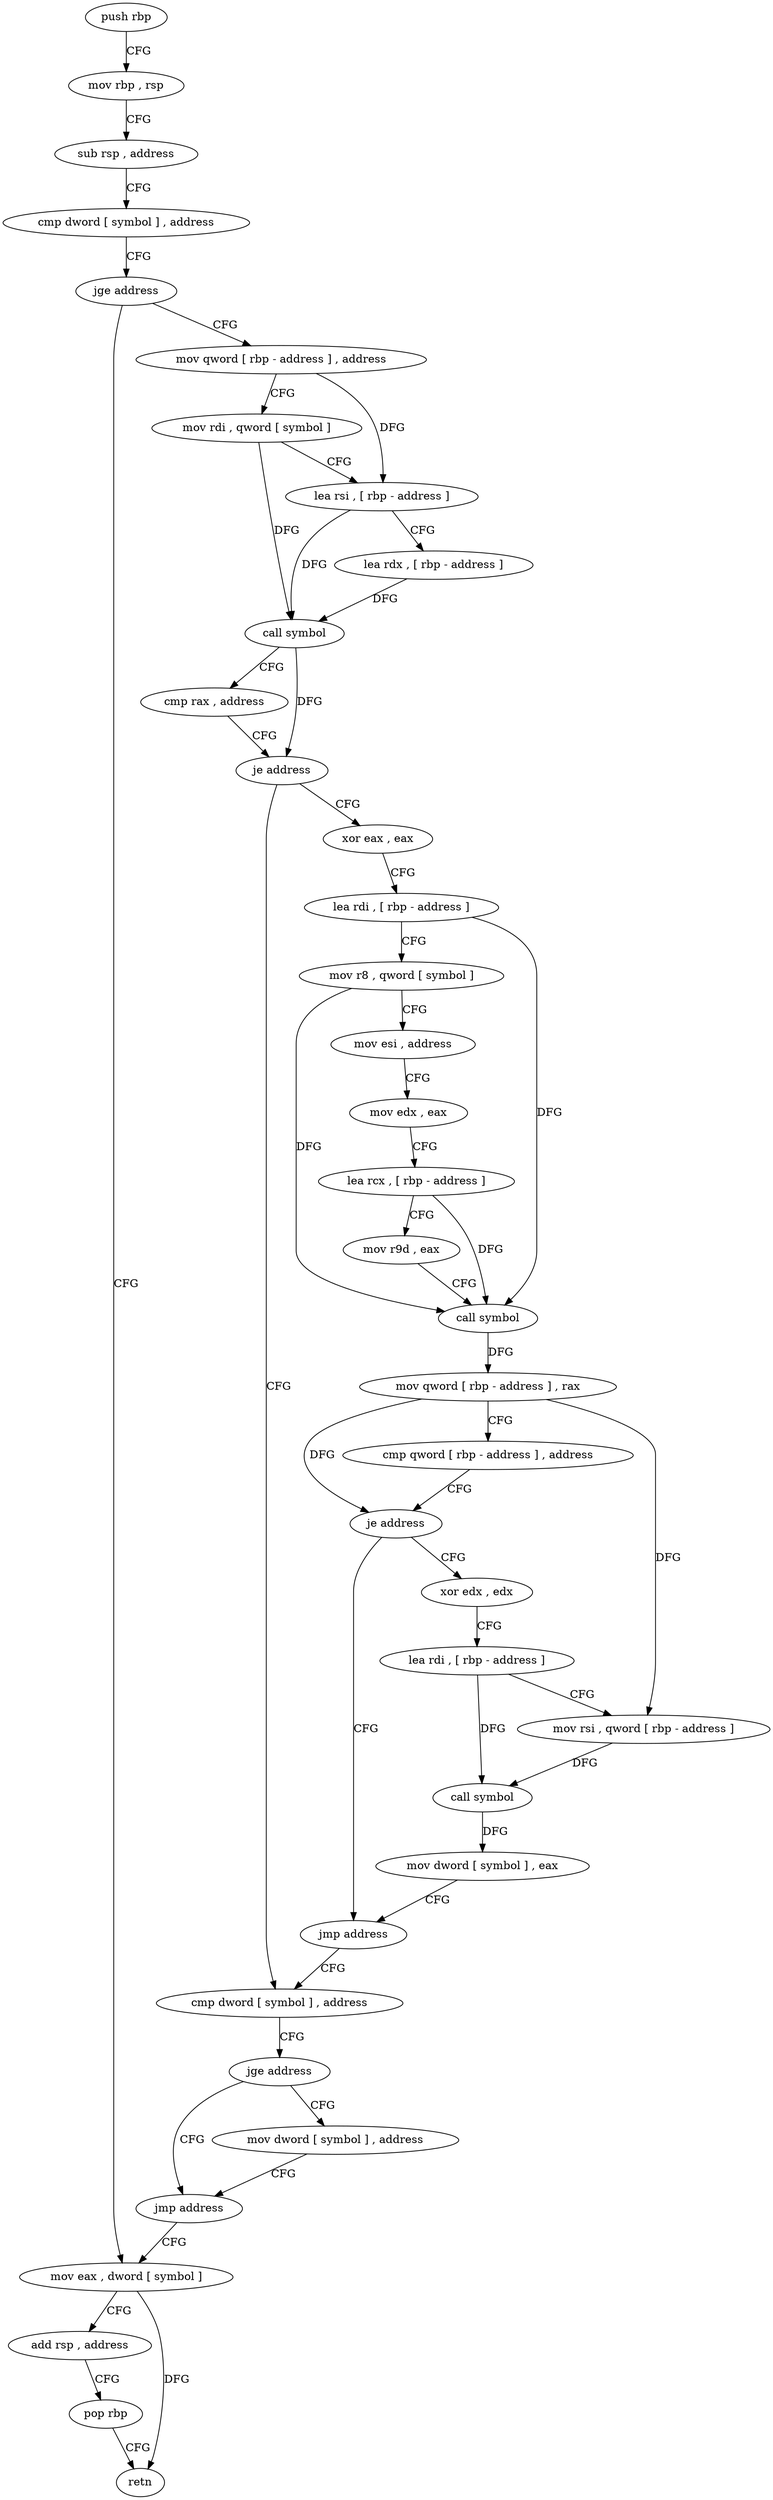 digraph "func" {
"4252240" [label = "push rbp" ]
"4252241" [label = "mov rbp , rsp" ]
"4252244" [label = "sub rsp , address" ]
"4252251" [label = "cmp dword [ symbol ] , address" ]
"4252259" [label = "jge address" ]
"4252424" [label = "mov eax , dword [ symbol ]" ]
"4252265" [label = "mov qword [ rbp - address ] , address" ]
"4252431" [label = "add rsp , address" ]
"4252438" [label = "pop rbp" ]
"4252439" [label = "retn" ]
"4252273" [label = "mov rdi , qword [ symbol ]" ]
"4252281" [label = "lea rsi , [ rbp - address ]" ]
"4252285" [label = "lea rdx , [ rbp - address ]" ]
"4252289" [label = "call symbol" ]
"4252294" [label = "cmp rax , address" ]
"4252298" [label = "je address" ]
"4252394" [label = "cmp dword [ symbol ] , address" ]
"4252304" [label = "xor eax , eax" ]
"4252402" [label = "jge address" ]
"4252419" [label = "jmp address" ]
"4252408" [label = "mov dword [ symbol ] , address" ]
"4252306" [label = "lea rdi , [ rbp - address ]" ]
"4252313" [label = "mov r8 , qword [ symbol ]" ]
"4252321" [label = "mov esi , address" ]
"4252326" [label = "mov edx , eax" ]
"4252328" [label = "lea rcx , [ rbp - address ]" ]
"4252332" [label = "mov r9d , eax" ]
"4252335" [label = "call symbol" ]
"4252340" [label = "mov qword [ rbp - address ] , rax" ]
"4252347" [label = "cmp qword [ rbp - address ] , address" ]
"4252355" [label = "je address" ]
"4252389" [label = "jmp address" ]
"4252361" [label = "xor edx , edx" ]
"4252363" [label = "lea rdi , [ rbp - address ]" ]
"4252370" [label = "mov rsi , qword [ rbp - address ]" ]
"4252377" [label = "call symbol" ]
"4252382" [label = "mov dword [ symbol ] , eax" ]
"4252240" -> "4252241" [ label = "CFG" ]
"4252241" -> "4252244" [ label = "CFG" ]
"4252244" -> "4252251" [ label = "CFG" ]
"4252251" -> "4252259" [ label = "CFG" ]
"4252259" -> "4252424" [ label = "CFG" ]
"4252259" -> "4252265" [ label = "CFG" ]
"4252424" -> "4252431" [ label = "CFG" ]
"4252424" -> "4252439" [ label = "DFG" ]
"4252265" -> "4252273" [ label = "CFG" ]
"4252265" -> "4252281" [ label = "DFG" ]
"4252431" -> "4252438" [ label = "CFG" ]
"4252438" -> "4252439" [ label = "CFG" ]
"4252273" -> "4252281" [ label = "CFG" ]
"4252273" -> "4252289" [ label = "DFG" ]
"4252281" -> "4252285" [ label = "CFG" ]
"4252281" -> "4252289" [ label = "DFG" ]
"4252285" -> "4252289" [ label = "DFG" ]
"4252289" -> "4252294" [ label = "CFG" ]
"4252289" -> "4252298" [ label = "DFG" ]
"4252294" -> "4252298" [ label = "CFG" ]
"4252298" -> "4252394" [ label = "CFG" ]
"4252298" -> "4252304" [ label = "CFG" ]
"4252394" -> "4252402" [ label = "CFG" ]
"4252304" -> "4252306" [ label = "CFG" ]
"4252402" -> "4252419" [ label = "CFG" ]
"4252402" -> "4252408" [ label = "CFG" ]
"4252419" -> "4252424" [ label = "CFG" ]
"4252408" -> "4252419" [ label = "CFG" ]
"4252306" -> "4252313" [ label = "CFG" ]
"4252306" -> "4252335" [ label = "DFG" ]
"4252313" -> "4252321" [ label = "CFG" ]
"4252313" -> "4252335" [ label = "DFG" ]
"4252321" -> "4252326" [ label = "CFG" ]
"4252326" -> "4252328" [ label = "CFG" ]
"4252328" -> "4252332" [ label = "CFG" ]
"4252328" -> "4252335" [ label = "DFG" ]
"4252332" -> "4252335" [ label = "CFG" ]
"4252335" -> "4252340" [ label = "DFG" ]
"4252340" -> "4252347" [ label = "CFG" ]
"4252340" -> "4252355" [ label = "DFG" ]
"4252340" -> "4252370" [ label = "DFG" ]
"4252347" -> "4252355" [ label = "CFG" ]
"4252355" -> "4252389" [ label = "CFG" ]
"4252355" -> "4252361" [ label = "CFG" ]
"4252389" -> "4252394" [ label = "CFG" ]
"4252361" -> "4252363" [ label = "CFG" ]
"4252363" -> "4252370" [ label = "CFG" ]
"4252363" -> "4252377" [ label = "DFG" ]
"4252370" -> "4252377" [ label = "DFG" ]
"4252377" -> "4252382" [ label = "DFG" ]
"4252382" -> "4252389" [ label = "CFG" ]
}
